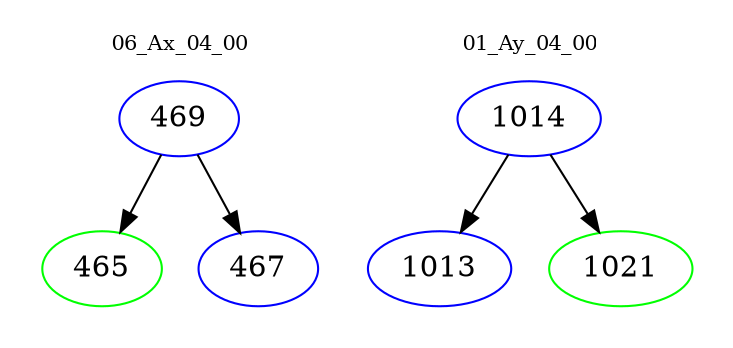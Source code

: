 digraph{
subgraph cluster_0 {
color = white
label = "06_Ax_04_00";
fontsize=10;
T0_469 [label="469", color="blue"]
T0_469 -> T0_465 [color="black"]
T0_465 [label="465", color="green"]
T0_469 -> T0_467 [color="black"]
T0_467 [label="467", color="blue"]
}
subgraph cluster_1 {
color = white
label = "01_Ay_04_00";
fontsize=10;
T1_1014 [label="1014", color="blue"]
T1_1014 -> T1_1013 [color="black"]
T1_1013 [label="1013", color="blue"]
T1_1014 -> T1_1021 [color="black"]
T1_1021 [label="1021", color="green"]
}
}
